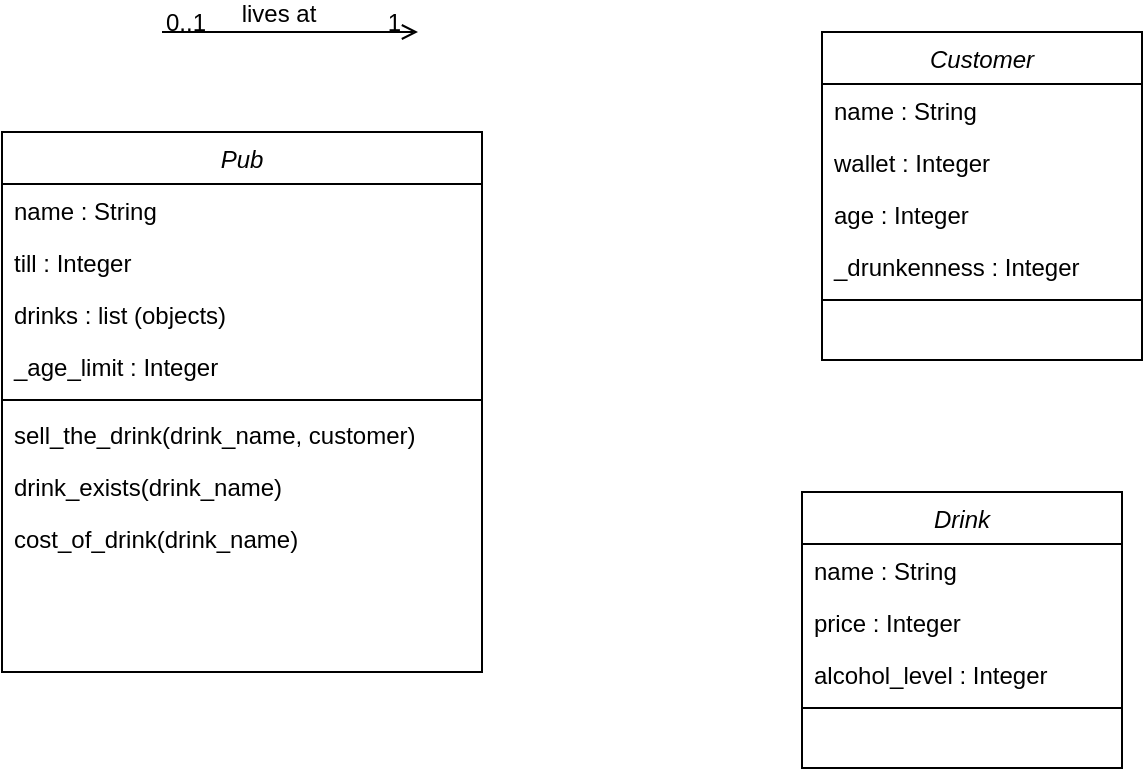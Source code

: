 <mxfile version="13.9.6" type="device"><diagram id="C5RBs43oDa-KdzZeNtuy" name="Page-1"><mxGraphModel dx="946" dy="475" grid="1" gridSize="10" guides="1" tooltips="1" connect="1" arrows="1" fold="1" page="1" pageScale="1" pageWidth="827" pageHeight="1169" math="0" shadow="0"><root><mxCell id="WIyWlLk6GJQsqaUBKTNV-0"/><mxCell id="WIyWlLk6GJQsqaUBKTNV-1" parent="WIyWlLk6GJQsqaUBKTNV-0"/><mxCell id="zkfFHV4jXpPFQw0GAbJ--0" value="Pub" style="swimlane;fontStyle=2;align=center;verticalAlign=top;childLayout=stackLayout;horizontal=1;startSize=26;horizontalStack=0;resizeParent=1;resizeLast=0;collapsible=1;marginBottom=0;rounded=0;shadow=0;strokeWidth=1;" parent="WIyWlLk6GJQsqaUBKTNV-1" vertex="1"><mxGeometry x="40" y="80" width="240" height="270" as="geometry"><mxRectangle x="230" y="140" width="160" height="26" as="alternateBounds"/></mxGeometry></mxCell><mxCell id="zkfFHV4jXpPFQw0GAbJ--1" value="name : String" style="text;align=left;verticalAlign=top;spacingLeft=4;spacingRight=4;overflow=hidden;rotatable=0;points=[[0,0.5],[1,0.5]];portConstraint=eastwest;" parent="zkfFHV4jXpPFQw0GAbJ--0" vertex="1"><mxGeometry y="26" width="240" height="26" as="geometry"/></mxCell><mxCell id="zkfFHV4jXpPFQw0GAbJ--2" value="till : Integer" style="text;align=left;verticalAlign=top;spacingLeft=4;spacingRight=4;overflow=hidden;rotatable=0;points=[[0,0.5],[1,0.5]];portConstraint=eastwest;rounded=0;shadow=0;html=0;" parent="zkfFHV4jXpPFQw0GAbJ--0" vertex="1"><mxGeometry y="52" width="240" height="26" as="geometry"/></mxCell><mxCell id="zkfFHV4jXpPFQw0GAbJ--3" value="drinks : list (objects) " style="text;align=left;verticalAlign=top;spacingLeft=4;spacingRight=4;overflow=hidden;rotatable=0;points=[[0,0.5],[1,0.5]];portConstraint=eastwest;rounded=0;shadow=0;html=0;" parent="zkfFHV4jXpPFQw0GAbJ--0" vertex="1"><mxGeometry y="78" width="240" height="26" as="geometry"/></mxCell><mxCell id="KWq3PZPzAs8uNeXxeK89-2" value="_age_limit : Integer " style="text;align=left;verticalAlign=top;spacingLeft=4;spacingRight=4;overflow=hidden;rotatable=0;points=[[0,0.5],[1,0.5]];portConstraint=eastwest;rounded=0;shadow=0;html=0;" vertex="1" parent="zkfFHV4jXpPFQw0GAbJ--0"><mxGeometry y="104" width="240" height="26" as="geometry"/></mxCell><mxCell id="zkfFHV4jXpPFQw0GAbJ--4" value="" style="line;html=1;strokeWidth=1;align=left;verticalAlign=middle;spacingTop=-1;spacingLeft=3;spacingRight=3;rotatable=0;labelPosition=right;points=[];portConstraint=eastwest;" parent="zkfFHV4jXpPFQw0GAbJ--0" vertex="1"><mxGeometry y="130" width="240" height="8" as="geometry"/></mxCell><mxCell id="zkfFHV4jXpPFQw0GAbJ--5" value="sell_the_drink(drink_name, customer) &#10;" style="text;align=left;verticalAlign=top;spacingLeft=4;spacingRight=4;overflow=hidden;rotatable=0;points=[[0,0.5],[1,0.5]];portConstraint=eastwest;" parent="zkfFHV4jXpPFQw0GAbJ--0" vertex="1"><mxGeometry y="138" width="240" height="26" as="geometry"/></mxCell><mxCell id="KWq3PZPzAs8uNeXxeK89-0" value="drink_exists(drink_name) &#10;" style="text;align=left;verticalAlign=top;spacingLeft=4;spacingRight=4;overflow=hidden;rotatable=0;points=[[0,0.5],[1,0.5]];portConstraint=eastwest;" vertex="1" parent="zkfFHV4jXpPFQw0GAbJ--0"><mxGeometry y="164" width="240" height="26" as="geometry"/></mxCell><mxCell id="KWq3PZPzAs8uNeXxeK89-3" value="cost_of_drink(drink_name) &#10;" style="text;align=left;verticalAlign=top;spacingLeft=4;spacingRight=4;overflow=hidden;rotatable=0;points=[[0,0.5],[1,0.5]];portConstraint=eastwest;" vertex="1" parent="zkfFHV4jXpPFQw0GAbJ--0"><mxGeometry y="190" width="240" height="26" as="geometry"/></mxCell><mxCell id="sfg8ZOTwOqKrR7nZn7nS-0" value="" style="endArrow=open;shadow=0;strokeWidth=1;rounded=0;endFill=1;edgeStyle=elbowEdgeStyle;elbow=vertical;" parent="WIyWlLk6GJQsqaUBKTNV-1" edge="1"><mxGeometry x="0.5" y="41" relative="1" as="geometry"><mxPoint x="120" y="30" as="sourcePoint"/><mxPoint x="248" y="30" as="targetPoint"/><mxPoint x="-40" y="32" as="offset"/></mxGeometry></mxCell><mxCell id="sfg8ZOTwOqKrR7nZn7nS-1" value="0..1" style="resizable=0;align=left;verticalAlign=bottom;labelBackgroundColor=none;fontSize=12;" parent="sfg8ZOTwOqKrR7nZn7nS-0" connectable="0" vertex="1"><mxGeometry x="-1" relative="1" as="geometry"><mxPoint y="4" as="offset"/></mxGeometry></mxCell><mxCell id="sfg8ZOTwOqKrR7nZn7nS-2" value="1" style="resizable=0;align=right;verticalAlign=bottom;labelBackgroundColor=none;fontSize=12;" parent="sfg8ZOTwOqKrR7nZn7nS-0" connectable="0" vertex="1"><mxGeometry x="1" relative="1" as="geometry"><mxPoint x="-7" y="4" as="offset"/></mxGeometry></mxCell><mxCell id="sfg8ZOTwOqKrR7nZn7nS-3" value="lives at" style="text;html=1;resizable=0;points=[];;align=center;verticalAlign=middle;labelBackgroundColor=none;rounded=0;shadow=0;strokeWidth=1;fontSize=12;" parent="sfg8ZOTwOqKrR7nZn7nS-0" vertex="1" connectable="0"><mxGeometry x="0.5" y="49" relative="1" as="geometry"><mxPoint x="-38" y="40" as="offset"/></mxGeometry></mxCell><mxCell id="sfg8ZOTwOqKrR7nZn7nS-5" value="Drink" style="swimlane;fontStyle=2;align=center;verticalAlign=top;childLayout=stackLayout;horizontal=1;startSize=26;horizontalStack=0;resizeParent=1;resizeLast=0;collapsible=1;marginBottom=0;rounded=0;shadow=0;strokeWidth=1;" parent="WIyWlLk6GJQsqaUBKTNV-1" vertex="1"><mxGeometry x="440" y="260" width="160" height="138" as="geometry"><mxRectangle x="230" y="140" width="160" height="26" as="alternateBounds"/></mxGeometry></mxCell><mxCell id="sfg8ZOTwOqKrR7nZn7nS-6" value="name : String" style="text;align=left;verticalAlign=top;spacingLeft=4;spacingRight=4;overflow=hidden;rotatable=0;points=[[0,0.5],[1,0.5]];portConstraint=eastwest;" parent="sfg8ZOTwOqKrR7nZn7nS-5" vertex="1"><mxGeometry y="26" width="160" height="26" as="geometry"/></mxCell><mxCell id="sfg8ZOTwOqKrR7nZn7nS-7" value="price : Integer" style="text;align=left;verticalAlign=top;spacingLeft=4;spacingRight=4;overflow=hidden;rotatable=0;points=[[0,0.5],[1,0.5]];portConstraint=eastwest;rounded=0;shadow=0;html=0;" parent="sfg8ZOTwOqKrR7nZn7nS-5" vertex="1"><mxGeometry y="52" width="160" height="26" as="geometry"/></mxCell><mxCell id="KWq3PZPzAs8uNeXxeK89-4" value="alcohol_level : Integer" style="text;align=left;verticalAlign=top;spacingLeft=4;spacingRight=4;overflow=hidden;rotatable=0;points=[[0,0.5],[1,0.5]];portConstraint=eastwest;rounded=0;shadow=0;html=0;" vertex="1" parent="sfg8ZOTwOqKrR7nZn7nS-5"><mxGeometry y="78" width="160" height="26" as="geometry"/></mxCell><mxCell id="sfg8ZOTwOqKrR7nZn7nS-9" value="" style="line;html=1;strokeWidth=1;align=left;verticalAlign=middle;spacingTop=-1;spacingLeft=3;spacingRight=3;rotatable=0;labelPosition=right;points=[];portConstraint=eastwest;" parent="sfg8ZOTwOqKrR7nZn7nS-5" vertex="1"><mxGeometry y="104" width="160" height="8" as="geometry"/></mxCell><mxCell id="sfg8ZOTwOqKrR7nZn7nS-10" value=" " style="text;align=left;verticalAlign=top;spacingLeft=4;spacingRight=4;overflow=hidden;rotatable=0;points=[[0,0.5],[1,0.5]];portConstraint=eastwest;" parent="sfg8ZOTwOqKrR7nZn7nS-5" vertex="1"><mxGeometry y="112" width="160" height="26" as="geometry"/></mxCell><mxCell id="sfg8ZOTwOqKrR7nZn7nS-11" value="Customer" style="swimlane;fontStyle=2;align=center;verticalAlign=top;childLayout=stackLayout;horizontal=1;startSize=26;horizontalStack=0;resizeParent=1;resizeLast=0;collapsible=1;marginBottom=0;rounded=0;shadow=0;strokeWidth=1;" parent="WIyWlLk6GJQsqaUBKTNV-1" vertex="1"><mxGeometry x="450" y="30" width="160" height="164" as="geometry"><mxRectangle x="230" y="140" width="160" height="26" as="alternateBounds"/></mxGeometry></mxCell><mxCell id="sfg8ZOTwOqKrR7nZn7nS-12" value="name : String" style="text;align=left;verticalAlign=top;spacingLeft=4;spacingRight=4;overflow=hidden;rotatable=0;points=[[0,0.5],[1,0.5]];portConstraint=eastwest;" parent="sfg8ZOTwOqKrR7nZn7nS-11" vertex="1"><mxGeometry y="26" width="160" height="26" as="geometry"/></mxCell><mxCell id="sfg8ZOTwOqKrR7nZn7nS-13" value="wallet : Integer" style="text;align=left;verticalAlign=top;spacingLeft=4;spacingRight=4;overflow=hidden;rotatable=0;points=[[0,0.5],[1,0.5]];portConstraint=eastwest;rounded=0;shadow=0;html=0;" parent="sfg8ZOTwOqKrR7nZn7nS-11" vertex="1"><mxGeometry y="52" width="160" height="26" as="geometry"/></mxCell><mxCell id="KWq3PZPzAs8uNeXxeK89-1" value="age : Integer" style="text;align=left;verticalAlign=top;spacingLeft=4;spacingRight=4;overflow=hidden;rotatable=0;points=[[0,0.5],[1,0.5]];portConstraint=eastwest;rounded=0;shadow=0;html=0;" vertex="1" parent="sfg8ZOTwOqKrR7nZn7nS-11"><mxGeometry y="78" width="160" height="26" as="geometry"/></mxCell><mxCell id="KWq3PZPzAs8uNeXxeK89-5" value="_drunkenness : Integer" style="text;align=left;verticalAlign=top;spacingLeft=4;spacingRight=4;overflow=hidden;rotatable=0;points=[[0,0.5],[1,0.5]];portConstraint=eastwest;rounded=0;shadow=0;html=0;" vertex="1" parent="sfg8ZOTwOqKrR7nZn7nS-11"><mxGeometry y="104" width="160" height="26" as="geometry"/></mxCell><mxCell id="sfg8ZOTwOqKrR7nZn7nS-14" value="" style="line;html=1;strokeWidth=1;align=left;verticalAlign=middle;spacingTop=-1;spacingLeft=3;spacingRight=3;rotatable=0;labelPosition=right;points=[];portConstraint=eastwest;" parent="sfg8ZOTwOqKrR7nZn7nS-11" vertex="1"><mxGeometry y="130" width="160" height="8" as="geometry"/></mxCell><mxCell id="sfg8ZOTwOqKrR7nZn7nS-15" value=" " style="text;align=left;verticalAlign=top;spacingLeft=4;spacingRight=4;overflow=hidden;rotatable=0;points=[[0,0.5],[1,0.5]];portConstraint=eastwest;" parent="sfg8ZOTwOqKrR7nZn7nS-11" vertex="1"><mxGeometry y="138" width="160" height="26" as="geometry"/></mxCell></root></mxGraphModel></diagram></mxfile>